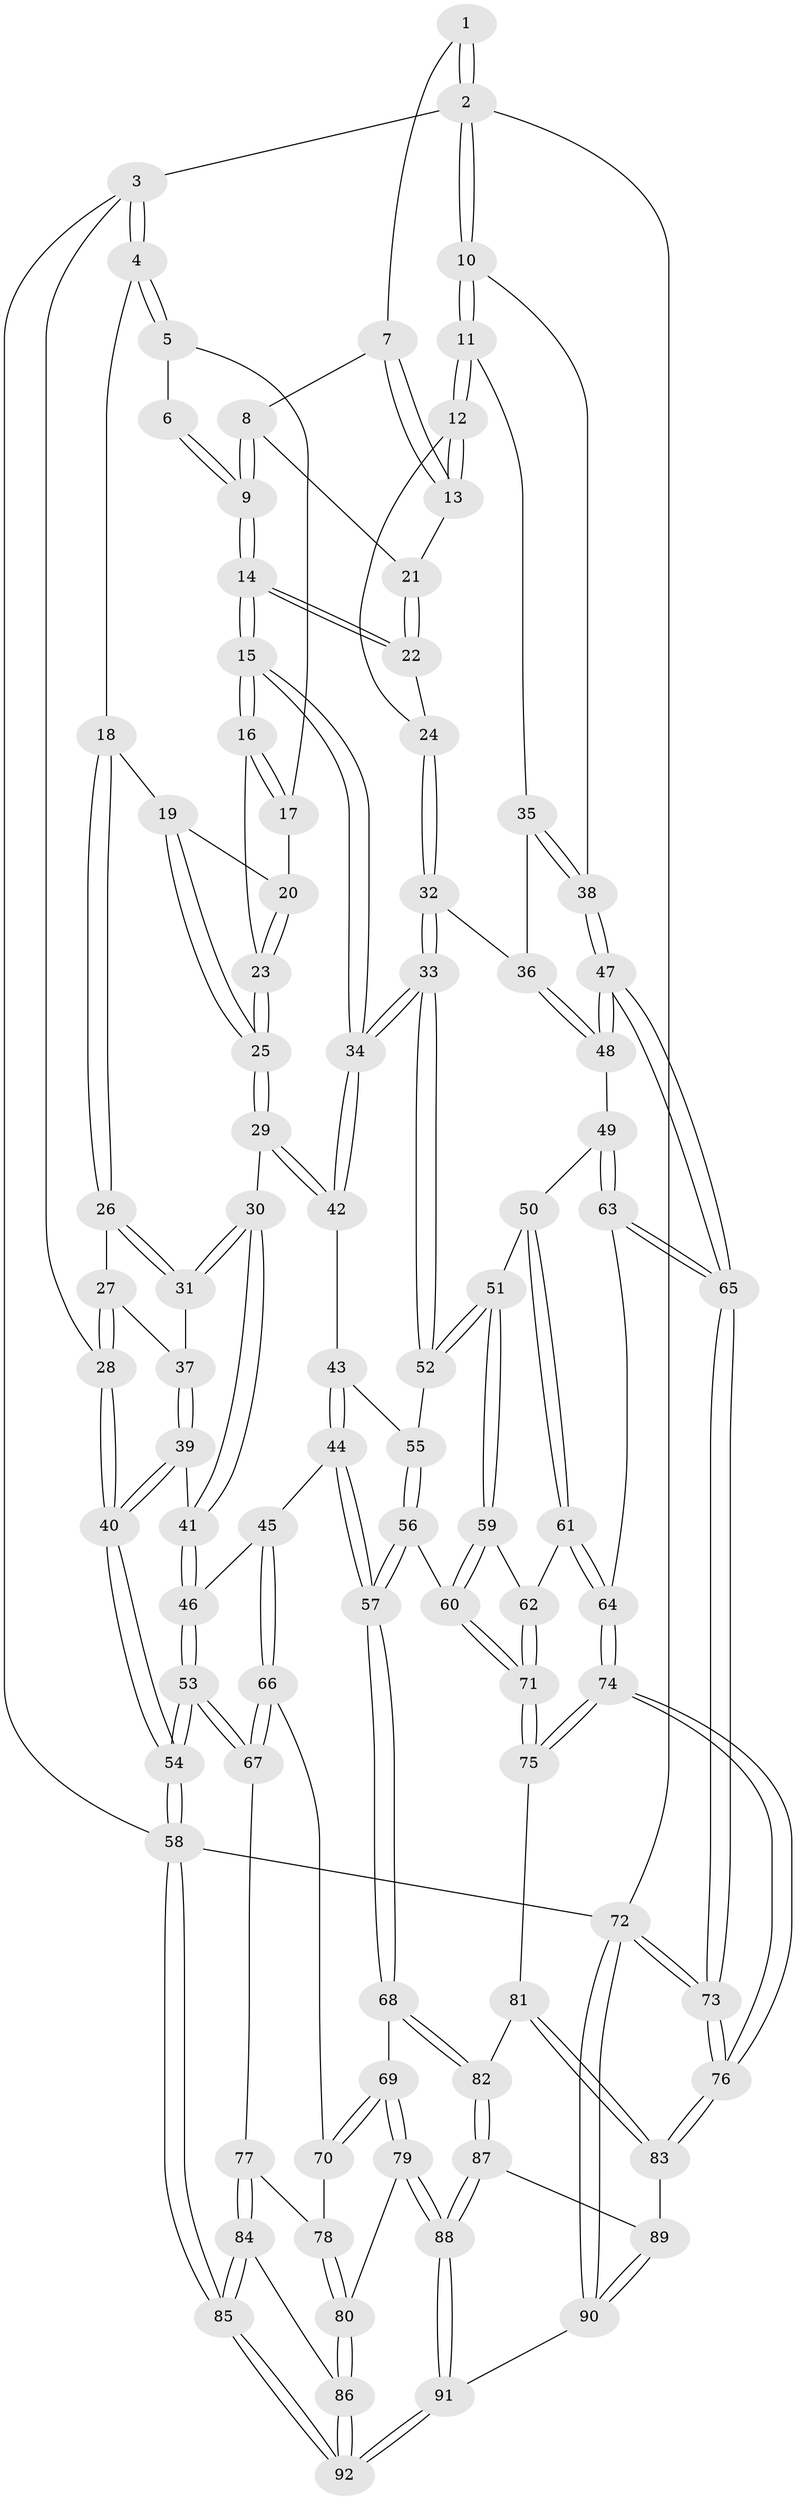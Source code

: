 // coarse degree distribution, {3: 0.32432432432432434, 4: 0.5945945945945946, 6: 0.02702702702702703, 5: 0.05405405405405406}
// Generated by graph-tools (version 1.1) at 2025/38/03/04/25 23:38:32]
// undirected, 92 vertices, 227 edges
graph export_dot {
  node [color=gray90,style=filled];
  1 [pos="+0.7782887305110238+0"];
  2 [pos="+1+0"];
  3 [pos="+0+0"];
  4 [pos="+0+0"];
  5 [pos="+0.42067496392800946+0"];
  6 [pos="+0.4562449626528396+0"];
  7 [pos="+0.777163884390081+0"];
  8 [pos="+0.6636234179742468+0.06436050554653674"];
  9 [pos="+0.621561748129062+0.10833685860180096"];
  10 [pos="+1+0"];
  11 [pos="+0.9502389359819097+0.1526074329790809"];
  12 [pos="+0.8736317753854209+0.14809050401865845"];
  13 [pos="+0.8306402603859272+0.1025039063675797"];
  14 [pos="+0.57123859080909+0.21707311617649955"];
  15 [pos="+0.5703030153416655+0.21826695545365518"];
  16 [pos="+0.5640244828643574+0.21628559993189056"];
  17 [pos="+0.40775329897964535+0"];
  18 [pos="+0.14279147795874228+0.10521838178900302"];
  19 [pos="+0.2544211641219238+0.13247388786286687"];
  20 [pos="+0.3137603237502193+0.10046592109933383"];
  21 [pos="+0.7955301366840579+0.10559425054292813"];
  22 [pos="+0.6932165172273219+0.17516827390120052"];
  23 [pos="+0.4637348361666061+0.23525098339160816"];
  24 [pos="+0.8385593429825454+0.19293365577962432"];
  25 [pos="+0.31857965095667207+0.31538555164078746"];
  26 [pos="+0.11577972957477545+0.1844889239550123"];
  27 [pos="+0+0.22778972283162122"];
  28 [pos="+0+0.2096163774295757"];
  29 [pos="+0.30383072905245145+0.34620135743032326"];
  30 [pos="+0.22328363123903422+0.385493276844829"];
  31 [pos="+0.12555700295425273+0.25833273490037595"];
  32 [pos="+0.7384503717952876+0.3890276426228677"];
  33 [pos="+0.6715090782632865+0.40592792124515287"];
  34 [pos="+0.6604493789712537+0.398095773557396"];
  35 [pos="+0.93812013115137+0.2807334725063758"];
  36 [pos="+0.8043961477151378+0.3993633529928836"];
  37 [pos="+0.04430589285096614+0.3092249668153204"];
  38 [pos="+1+0.48544575953435976"];
  39 [pos="+0.01888975748152074+0.35400882128181566"];
  40 [pos="+0+0.4333088677825652"];
  41 [pos="+0.1889156098897773+0.44117295047341004"];
  42 [pos="+0.4377443353240767+0.4616602186279847"];
  43 [pos="+0.4206450477946349+0.5078260565345719"];
  44 [pos="+0.3004574731316858+0.6121075267536026"];
  45 [pos="+0.26965432270978484+0.6091406810616373"];
  46 [pos="+0.18320176174001573+0.4656408432569008"];
  47 [pos="+1+0.520534373184303"];
  48 [pos="+1+0.5068023112422482"];
  49 [pos="+0.8300478367163456+0.638556548279597"];
  50 [pos="+0.7294358793048846+0.5889372617111104"];
  51 [pos="+0.6833927842574737+0.5496883345814507"];
  52 [pos="+0.6715696804430978+0.5091789343553941"];
  53 [pos="+0+0.6295519250898061"];
  54 [pos="+0+0.6257801949195374"];
  55 [pos="+0.49150893335350715+0.6127504696025198"];
  56 [pos="+0.4620403820562489+0.7176455854135715"];
  57 [pos="+0.44016431434369113+0.7338792614316247"];
  58 [pos="+0+1"];
  59 [pos="+0.6395280772452314+0.6479180480692497"];
  60 [pos="+0.5030182807749357+0.7138505174999046"];
  61 [pos="+0.740064143013307+0.7433306341244277"];
  62 [pos="+0.6478004614872546+0.692608002314896"];
  63 [pos="+0.8511999710051583+0.7198624607233174"];
  64 [pos="+0.7467366734142219+0.7569808449670368"];
  65 [pos="+1+1"];
  66 [pos="+0.2403770663346613+0.6465638652215658"];
  67 [pos="+0+0.6633497482058357"];
  68 [pos="+0.43783069586362316+0.7483223117151518"];
  69 [pos="+0.29520115881722575+0.8252082728860279"];
  70 [pos="+0.21615563230296791+0.7419160999189746"];
  71 [pos="+0.636252410946177+0.7836515898988137"];
  72 [pos="+1+1"];
  73 [pos="+1+1"];
  74 [pos="+0.7184484777105579+0.8161451821863794"];
  75 [pos="+0.6402290839927853+0.794561520331834"];
  76 [pos="+0.7730969316016689+0.9132142396651425"];
  77 [pos="+0.08887851737330665+0.7926423371645474"];
  78 [pos="+0.19215320055226842+0.7551426028711924"];
  79 [pos="+0.2858981817168547+0.8739365198044542"];
  80 [pos="+0.20553468893999619+0.9136045766563603"];
  81 [pos="+0.6225772328446694+0.8127873784153545"];
  82 [pos="+0.4818915429072854+0.8562972848053445"];
  83 [pos="+0.6232804339229395+0.9190263233876764"];
  84 [pos="+0.09023826447360789+0.8002800674878845"];
  85 [pos="+0+1"];
  86 [pos="+0.19264158726655792+0.922566725289427"];
  87 [pos="+0.4809661609210579+0.8838803411031428"];
  88 [pos="+0.42148810687262034+1"];
  89 [pos="+0.6174493285814682+0.923005526346028"];
  90 [pos="+0.5793874111696289+1"];
  91 [pos="+0.42432647347378505+1"];
  92 [pos="+0.04474709983173426+1"];
  1 -- 2;
  1 -- 2;
  1 -- 7;
  2 -- 3;
  2 -- 10;
  2 -- 10;
  2 -- 72;
  3 -- 4;
  3 -- 4;
  3 -- 28;
  3 -- 58;
  4 -- 5;
  4 -- 5;
  4 -- 18;
  5 -- 6;
  5 -- 17;
  6 -- 9;
  6 -- 9;
  7 -- 8;
  7 -- 13;
  7 -- 13;
  8 -- 9;
  8 -- 9;
  8 -- 21;
  9 -- 14;
  9 -- 14;
  10 -- 11;
  10 -- 11;
  10 -- 38;
  11 -- 12;
  11 -- 12;
  11 -- 35;
  12 -- 13;
  12 -- 13;
  12 -- 24;
  13 -- 21;
  14 -- 15;
  14 -- 15;
  14 -- 22;
  14 -- 22;
  15 -- 16;
  15 -- 16;
  15 -- 34;
  15 -- 34;
  16 -- 17;
  16 -- 17;
  16 -- 23;
  17 -- 20;
  18 -- 19;
  18 -- 26;
  18 -- 26;
  19 -- 20;
  19 -- 25;
  19 -- 25;
  20 -- 23;
  20 -- 23;
  21 -- 22;
  21 -- 22;
  22 -- 24;
  23 -- 25;
  23 -- 25;
  24 -- 32;
  24 -- 32;
  25 -- 29;
  25 -- 29;
  26 -- 27;
  26 -- 31;
  26 -- 31;
  27 -- 28;
  27 -- 28;
  27 -- 37;
  28 -- 40;
  28 -- 40;
  29 -- 30;
  29 -- 42;
  29 -- 42;
  30 -- 31;
  30 -- 31;
  30 -- 41;
  30 -- 41;
  31 -- 37;
  32 -- 33;
  32 -- 33;
  32 -- 36;
  33 -- 34;
  33 -- 34;
  33 -- 52;
  33 -- 52;
  34 -- 42;
  34 -- 42;
  35 -- 36;
  35 -- 38;
  35 -- 38;
  36 -- 48;
  36 -- 48;
  37 -- 39;
  37 -- 39;
  38 -- 47;
  38 -- 47;
  39 -- 40;
  39 -- 40;
  39 -- 41;
  40 -- 54;
  40 -- 54;
  41 -- 46;
  41 -- 46;
  42 -- 43;
  43 -- 44;
  43 -- 44;
  43 -- 55;
  44 -- 45;
  44 -- 57;
  44 -- 57;
  45 -- 46;
  45 -- 66;
  45 -- 66;
  46 -- 53;
  46 -- 53;
  47 -- 48;
  47 -- 48;
  47 -- 65;
  47 -- 65;
  48 -- 49;
  49 -- 50;
  49 -- 63;
  49 -- 63;
  50 -- 51;
  50 -- 61;
  50 -- 61;
  51 -- 52;
  51 -- 52;
  51 -- 59;
  51 -- 59;
  52 -- 55;
  53 -- 54;
  53 -- 54;
  53 -- 67;
  53 -- 67;
  54 -- 58;
  54 -- 58;
  55 -- 56;
  55 -- 56;
  56 -- 57;
  56 -- 57;
  56 -- 60;
  57 -- 68;
  57 -- 68;
  58 -- 85;
  58 -- 85;
  58 -- 72;
  59 -- 60;
  59 -- 60;
  59 -- 62;
  60 -- 71;
  60 -- 71;
  61 -- 62;
  61 -- 64;
  61 -- 64;
  62 -- 71;
  62 -- 71;
  63 -- 64;
  63 -- 65;
  63 -- 65;
  64 -- 74;
  64 -- 74;
  65 -- 73;
  65 -- 73;
  66 -- 67;
  66 -- 67;
  66 -- 70;
  67 -- 77;
  68 -- 69;
  68 -- 82;
  68 -- 82;
  69 -- 70;
  69 -- 70;
  69 -- 79;
  69 -- 79;
  70 -- 78;
  71 -- 75;
  71 -- 75;
  72 -- 73;
  72 -- 73;
  72 -- 90;
  72 -- 90;
  73 -- 76;
  73 -- 76;
  74 -- 75;
  74 -- 75;
  74 -- 76;
  74 -- 76;
  75 -- 81;
  76 -- 83;
  76 -- 83;
  77 -- 78;
  77 -- 84;
  77 -- 84;
  78 -- 80;
  78 -- 80;
  79 -- 80;
  79 -- 88;
  79 -- 88;
  80 -- 86;
  80 -- 86;
  81 -- 82;
  81 -- 83;
  81 -- 83;
  82 -- 87;
  82 -- 87;
  83 -- 89;
  84 -- 85;
  84 -- 85;
  84 -- 86;
  85 -- 92;
  85 -- 92;
  86 -- 92;
  86 -- 92;
  87 -- 88;
  87 -- 88;
  87 -- 89;
  88 -- 91;
  88 -- 91;
  89 -- 90;
  89 -- 90;
  90 -- 91;
  91 -- 92;
  91 -- 92;
}
